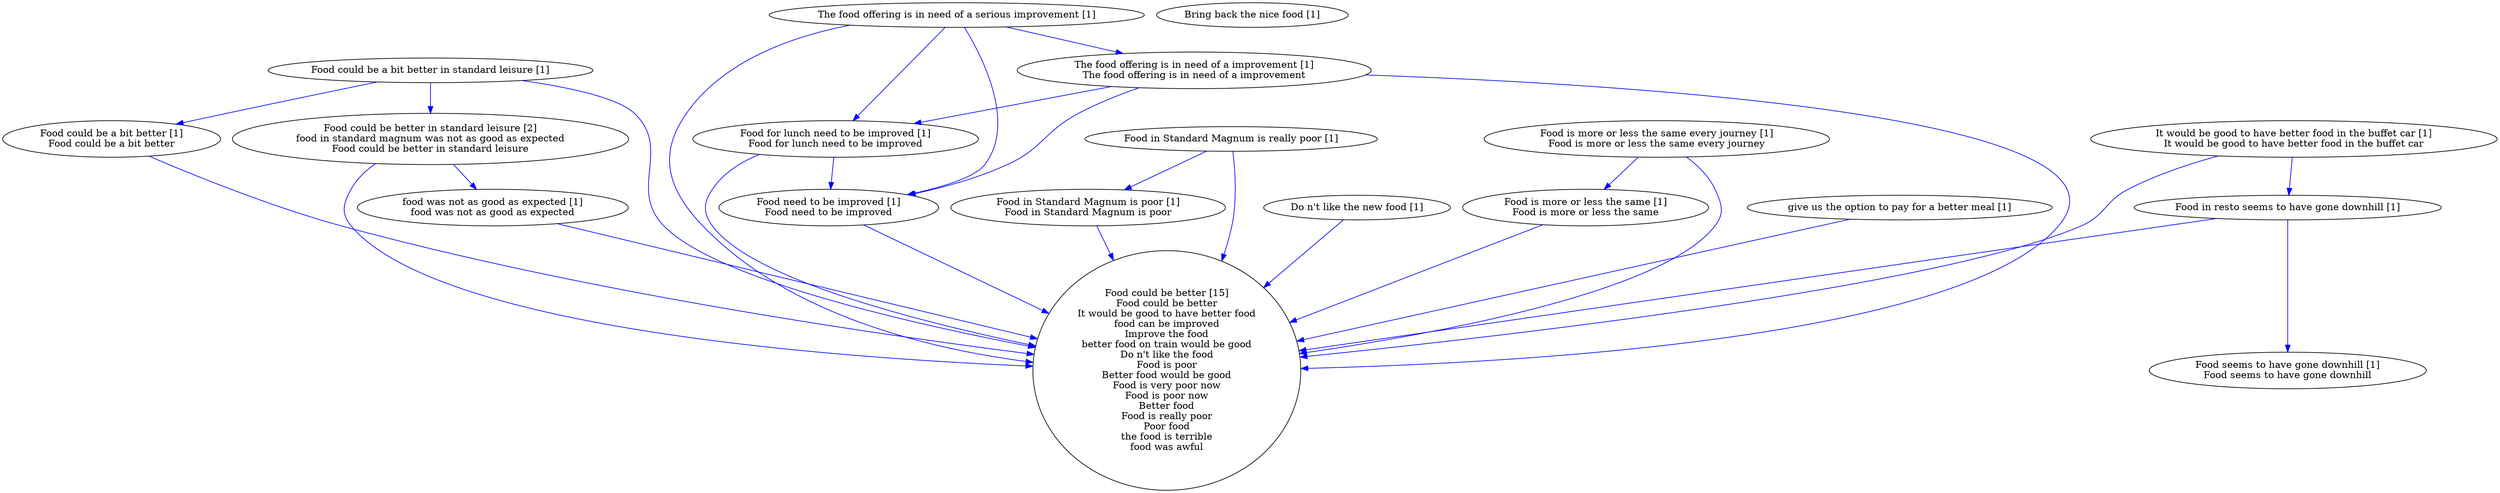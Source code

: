 digraph collapsedGraph {
"Food could be better in standard leisure [2]\nfood in standard magnum was not as good as expected\nFood could be better in standard leisure""Food could be better [15]\nFood could be better\nIt would be good to have better food\nfood can be improved\nImprove the food\nbetter food on train would be good\nDo n't like the food\nFood is poor\nBetter food would be good\nFood is very poor now\nFood is poor now\nBetter food\nFood is really poor\nPoor food\nthe food is terrible\nfood was awful""Bring back the nice food [1]""Do n't like the new food [1]""Food could be a bit better in standard leisure [1]""Food could be a bit better [1]\nFood could be a bit better""Food for lunch need to be improved [1]\nFood for lunch need to be improved""Food need to be improved [1]\nFood need to be improved""Food in Standard Magnum is really poor [1]""Food in Standard Magnum is poor [1]\nFood in Standard Magnum is poor""Food in resto seems to have gone downhill [1]""Food seems to have gone downhill [1]\nFood seems to have gone downhill""Food is more or less the same every journey [1]\nFood is more or less the same every journey""Food is more or less the same [1]\nFood is more or less the same""It would be good to have better food in the buffet car [1]\nIt would be good to have better food in the buffet car""The food offering is in need of a serious improvement [1]""The food offering is in need of a improvement [1]\nThe food offering is in need of a improvement""food was not as good as expected [1]\nfood was not as good as expected""give us the option to pay for a better meal [1]""Do n't like the new food [1]" -> "Food could be better [15]\nFood could be better\nIt would be good to have better food\nfood can be improved\nImprove the food\nbetter food on train would be good\nDo n't like the food\nFood is poor\nBetter food would be good\nFood is very poor now\nFood is poor now\nBetter food\nFood is really poor\nPoor food\nthe food is terrible\nfood was awful" [color=blue]
"Food could be a bit better in standard leisure [1]" -> "Food could be a bit better [1]\nFood could be a bit better" [color=blue]
"Food for lunch need to be improved [1]\nFood for lunch need to be improved" -> "Food need to be improved [1]\nFood need to be improved" [color=blue]
"Food in Standard Magnum is really poor [1]" -> "Food in Standard Magnum is poor [1]\nFood in Standard Magnum is poor" [color=blue]
"Food could be a bit better in standard leisure [1]" -> "Food could be better [15]\nFood could be better\nIt would be good to have better food\nfood can be improved\nImprove the food\nbetter food on train would be good\nDo n't like the food\nFood is poor\nBetter food would be good\nFood is very poor now\nFood is poor now\nBetter food\nFood is really poor\nPoor food\nthe food is terrible\nfood was awful" [color=blue]
"Food could be a bit better [1]\nFood could be a bit better" -> "Food could be better [15]\nFood could be better\nIt would be good to have better food\nfood can be improved\nImprove the food\nbetter food on train would be good\nDo n't like the food\nFood is poor\nBetter food would be good\nFood is very poor now\nFood is poor now\nBetter food\nFood is really poor\nPoor food\nthe food is terrible\nfood was awful" [color=blue]
"Food for lunch need to be improved [1]\nFood for lunch need to be improved" -> "Food could be better [15]\nFood could be better\nIt would be good to have better food\nfood can be improved\nImprove the food\nbetter food on train would be good\nDo n't like the food\nFood is poor\nBetter food would be good\nFood is very poor now\nFood is poor now\nBetter food\nFood is really poor\nPoor food\nthe food is terrible\nfood was awful" [color=blue]
"Food need to be improved [1]\nFood need to be improved" -> "Food could be better [15]\nFood could be better\nIt would be good to have better food\nfood can be improved\nImprove the food\nbetter food on train would be good\nDo n't like the food\nFood is poor\nBetter food would be good\nFood is very poor now\nFood is poor now\nBetter food\nFood is really poor\nPoor food\nthe food is terrible\nfood was awful" [color=blue]
"Food in resto seems to have gone downhill [1]" -> "Food seems to have gone downhill [1]\nFood seems to have gone downhill" [color=blue]
"Food in resto seems to have gone downhill [1]" -> "Food could be better [15]\nFood could be better\nIt would be good to have better food\nfood can be improved\nImprove the food\nbetter food on train would be good\nDo n't like the food\nFood is poor\nBetter food would be good\nFood is very poor now\nFood is poor now\nBetter food\nFood is really poor\nPoor food\nthe food is terrible\nfood was awful" [color=blue]
"Food is more or less the same every journey [1]\nFood is more or less the same every journey" -> "Food is more or less the same [1]\nFood is more or less the same" [color=blue]
"It would be good to have better food in the buffet car [1]\nIt would be good to have better food in the buffet car" -> "Food could be better [15]\nFood could be better\nIt would be good to have better food\nfood can be improved\nImprove the food\nbetter food on train would be good\nDo n't like the food\nFood is poor\nBetter food would be good\nFood is very poor now\nFood is poor now\nBetter food\nFood is really poor\nPoor food\nthe food is terrible\nfood was awful" [color=blue]
"It would be good to have better food in the buffet car [1]\nIt would be good to have better food in the buffet car" -> "Food in resto seems to have gone downhill [1]" [color=blue]
"The food offering is in need of a serious improvement [1]" -> "The food offering is in need of a improvement [1]\nThe food offering is in need of a improvement" [color=blue]
"The food offering is in need of a serious improvement [1]" -> "Food for lunch need to be improved [1]\nFood for lunch need to be improved" [color=blue]
"The food offering is in need of a serious improvement [1]" -> "Food need to be improved [1]\nFood need to be improved" [color=blue]
"The food offering is in need of a serious improvement [1]" -> "Food could be better [15]\nFood could be better\nIt would be good to have better food\nfood can be improved\nImprove the food\nbetter food on train would be good\nDo n't like the food\nFood is poor\nBetter food would be good\nFood is very poor now\nFood is poor now\nBetter food\nFood is really poor\nPoor food\nthe food is terrible\nfood was awful" [color=blue]
"The food offering is in need of a improvement [1]\nThe food offering is in need of a improvement" -> "Food for lunch need to be improved [1]\nFood for lunch need to be improved" [color=blue]
"The food offering is in need of a improvement [1]\nThe food offering is in need of a improvement" -> "Food need to be improved [1]\nFood need to be improved" [color=blue]
"The food offering is in need of a improvement [1]\nThe food offering is in need of a improvement" -> "Food could be better [15]\nFood could be better\nIt would be good to have better food\nfood can be improved\nImprove the food\nbetter food on train would be good\nDo n't like the food\nFood is poor\nBetter food would be good\nFood is very poor now\nFood is poor now\nBetter food\nFood is really poor\nPoor food\nthe food is terrible\nfood was awful" [color=blue]
"Food in Standard Magnum is really poor [1]" -> "Food could be better [15]\nFood could be better\nIt would be good to have better food\nfood can be improved\nImprove the food\nbetter food on train would be good\nDo n't like the food\nFood is poor\nBetter food would be good\nFood is very poor now\nFood is poor now\nBetter food\nFood is really poor\nPoor food\nthe food is terrible\nfood was awful" [color=blue]
"Food in Standard Magnum is poor [1]\nFood in Standard Magnum is poor" -> "Food could be better [15]\nFood could be better\nIt would be good to have better food\nfood can be improved\nImprove the food\nbetter food on train would be good\nDo n't like the food\nFood is poor\nBetter food would be good\nFood is very poor now\nFood is poor now\nBetter food\nFood is really poor\nPoor food\nthe food is terrible\nfood was awful" [color=blue]
"Food is more or less the same every journey [1]\nFood is more or less the same every journey" -> "Food could be better [15]\nFood could be better\nIt would be good to have better food\nfood can be improved\nImprove the food\nbetter food on train would be good\nDo n't like the food\nFood is poor\nBetter food would be good\nFood is very poor now\nFood is poor now\nBetter food\nFood is really poor\nPoor food\nthe food is terrible\nfood was awful" [color=blue]
"Food is more or less the same [1]\nFood is more or less the same" -> "Food could be better [15]\nFood could be better\nIt would be good to have better food\nfood can be improved\nImprove the food\nbetter food on train would be good\nDo n't like the food\nFood is poor\nBetter food would be good\nFood is very poor now\nFood is poor now\nBetter food\nFood is really poor\nPoor food\nthe food is terrible\nfood was awful" [color=blue]
"Food could be better in standard leisure [2]\nfood in standard magnum was not as good as expected\nFood could be better in standard leisure" -> "food was not as good as expected [1]\nfood was not as good as expected" [color=blue]
"Food could be a bit better in standard leisure [1]" -> "Food could be better in standard leisure [2]\nfood in standard magnum was not as good as expected\nFood could be better in standard leisure" [color=blue]
"Food could be better in standard leisure [2]\nfood in standard magnum was not as good as expected\nFood could be better in standard leisure" -> "Food could be better [15]\nFood could be better\nIt would be good to have better food\nfood can be improved\nImprove the food\nbetter food on train would be good\nDo n't like the food\nFood is poor\nBetter food would be good\nFood is very poor now\nFood is poor now\nBetter food\nFood is really poor\nPoor food\nthe food is terrible\nfood was awful" [color=blue]
"food was not as good as expected [1]\nfood was not as good as expected" -> "Food could be better [15]\nFood could be better\nIt would be good to have better food\nfood can be improved\nImprove the food\nbetter food on train would be good\nDo n't like the food\nFood is poor\nBetter food would be good\nFood is very poor now\nFood is poor now\nBetter food\nFood is really poor\nPoor food\nthe food is terrible\nfood was awful" [color=blue]
"give us the option to pay for a better meal [1]" -> "Food could be better [15]\nFood could be better\nIt would be good to have better food\nfood can be improved\nImprove the food\nbetter food on train would be good\nDo n't like the food\nFood is poor\nBetter food would be good\nFood is very poor now\nFood is poor now\nBetter food\nFood is really poor\nPoor food\nthe food is terrible\nfood was awful" [color=blue]
}